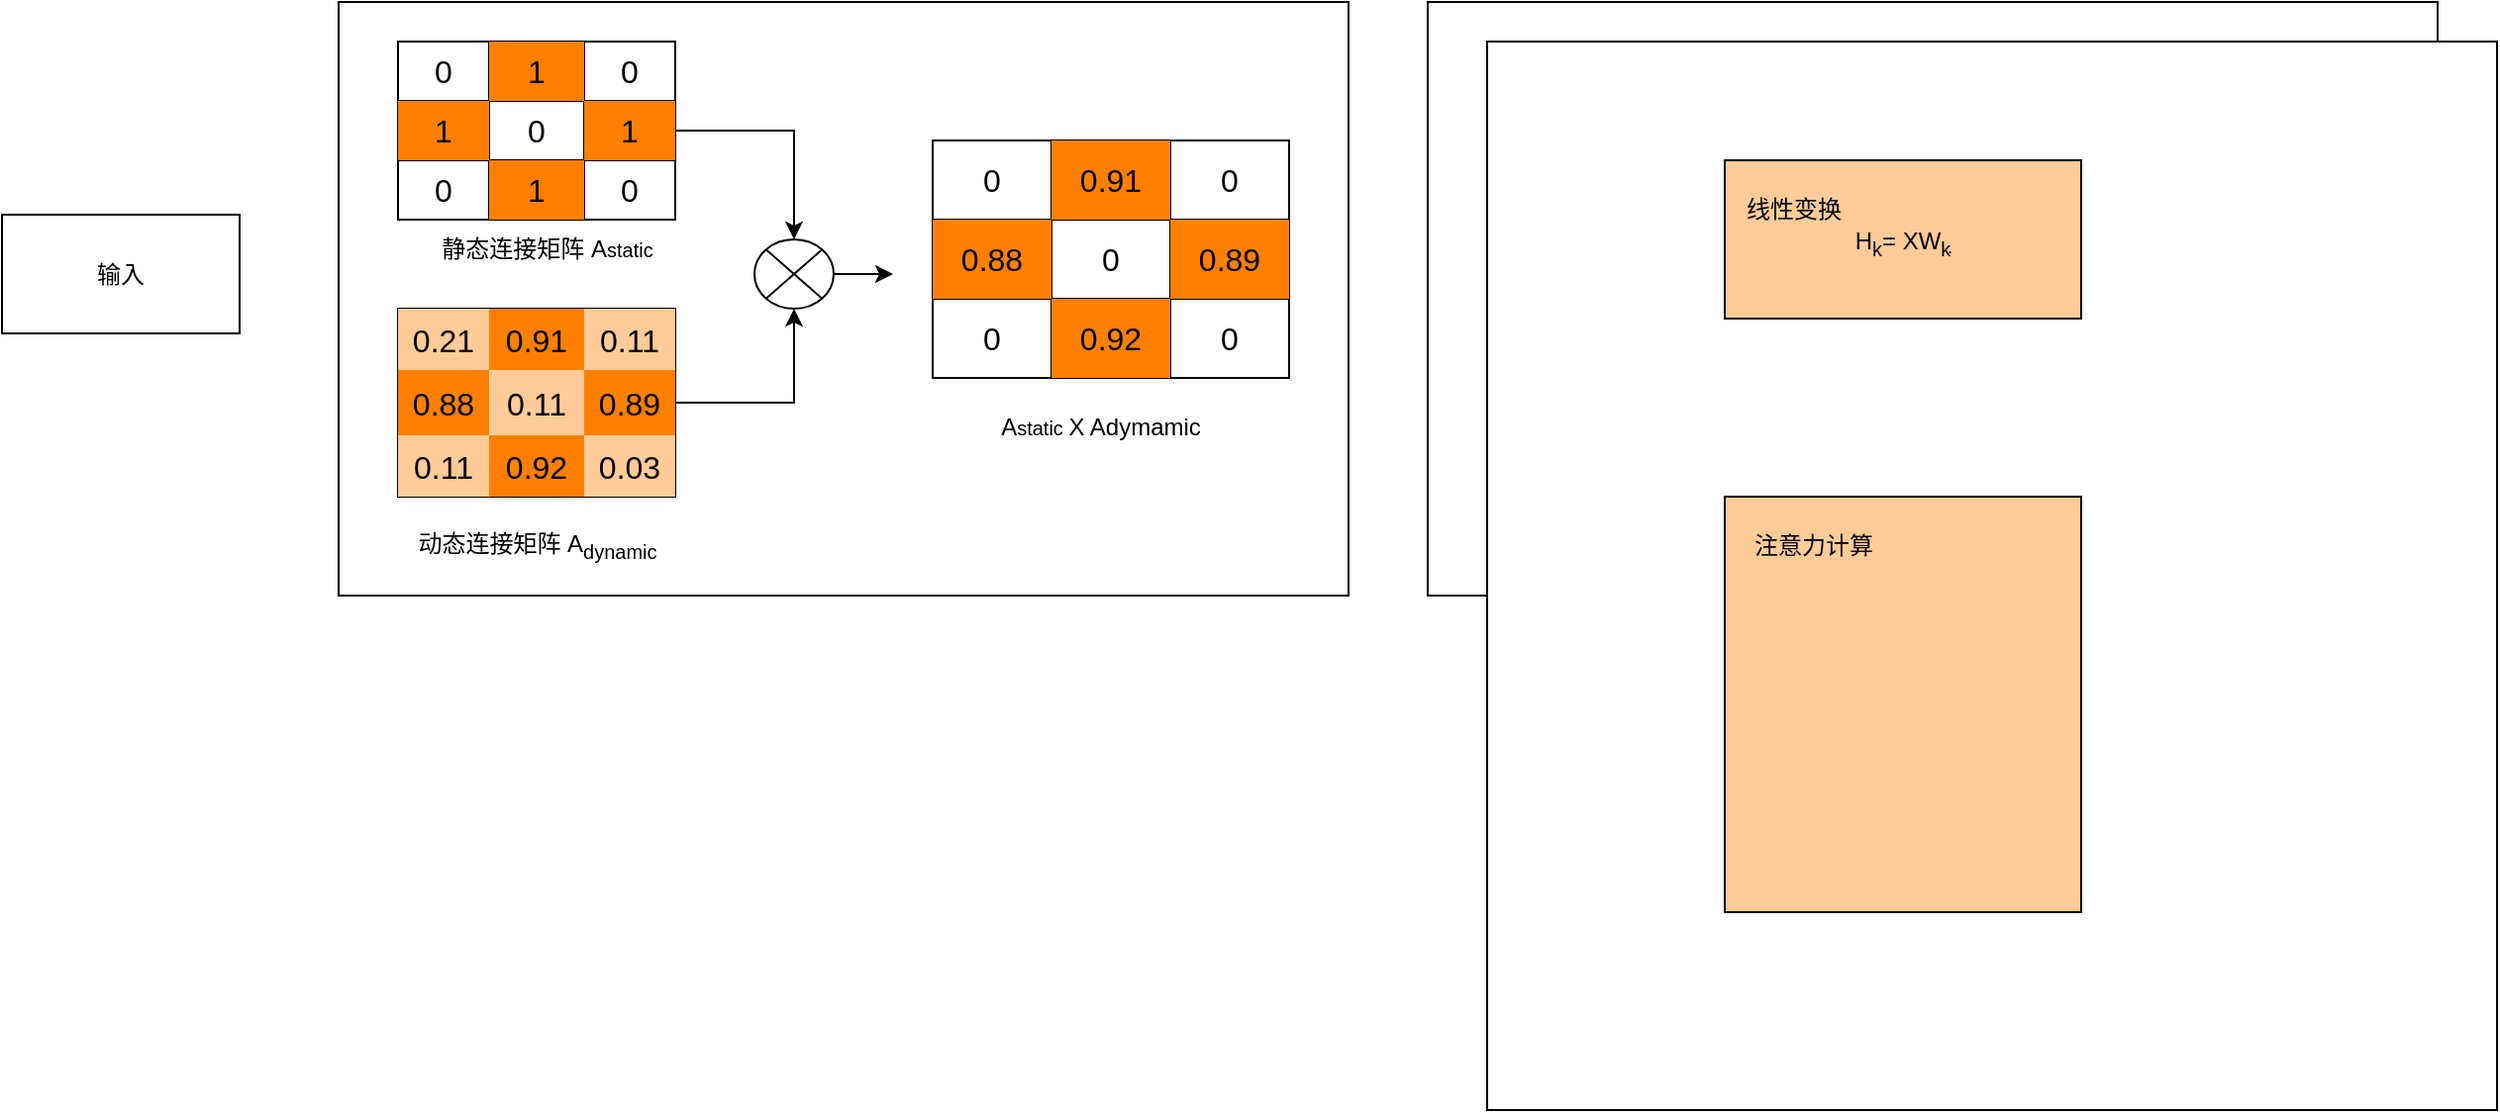 <mxfile version="26.2.15">
  <diagram name="第 1 页" id="D9P4q4B83leD4PbP2Uw8">
    <mxGraphModel dx="1572" dy="782" grid="1" gridSize="10" guides="1" tooltips="1" connect="1" arrows="1" fold="1" page="1" pageScale="1" pageWidth="827" pageHeight="1169" math="1" shadow="0">
      <root>
        <mxCell id="0" />
        <mxCell id="1" parent="0" />
        <mxCell id="D-snDsypRI0ENQIC7V3B-49" value="" style="rounded=0;whiteSpace=wrap;html=1;" vertex="1" parent="1">
          <mxGeometry x="290" y="310" width="510" height="300" as="geometry" />
        </mxCell>
        <mxCell id="D-snDsypRI0ENQIC7V3B-1" value="输入" style="rounded=0;whiteSpace=wrap;html=1;" vertex="1" parent="1">
          <mxGeometry x="120" y="417.5" width="120" height="60" as="geometry" />
        </mxCell>
        <mxCell id="D-snDsypRI0ENQIC7V3B-2" value="" style="shape=table;startSize=0;container=1;collapsible=0;childLayout=tableLayout;fontSize=16;" vertex="1" parent="1">
          <mxGeometry x="320" y="330" width="140" height="90" as="geometry" />
        </mxCell>
        <mxCell id="D-snDsypRI0ENQIC7V3B-3" value="" style="shape=tableRow;horizontal=0;startSize=0;swimlaneHead=0;swimlaneBody=0;strokeColor=inherit;top=0;left=0;bottom=0;right=0;collapsible=0;dropTarget=0;fillColor=none;points=[[0,0.5],[1,0.5]];portConstraint=eastwest;fontSize=16;" vertex="1" parent="D-snDsypRI0ENQIC7V3B-2">
          <mxGeometry width="140" height="30" as="geometry" />
        </mxCell>
        <mxCell id="D-snDsypRI0ENQIC7V3B-4" value="0" style="shape=partialRectangle;html=1;whiteSpace=wrap;connectable=0;strokeColor=inherit;overflow=hidden;fillColor=none;top=0;left=0;bottom=0;right=0;pointerEvents=1;fontSize=16;" vertex="1" parent="D-snDsypRI0ENQIC7V3B-3">
          <mxGeometry width="46" height="30" as="geometry">
            <mxRectangle width="46" height="30" as="alternateBounds" />
          </mxGeometry>
        </mxCell>
        <mxCell id="D-snDsypRI0ENQIC7V3B-5" value="1" style="shape=partialRectangle;html=1;whiteSpace=wrap;connectable=0;strokeColor=inherit;overflow=hidden;fillColor=#FF8000;top=0;left=0;bottom=0;right=0;pointerEvents=1;fontSize=16;" vertex="1" parent="D-snDsypRI0ENQIC7V3B-3">
          <mxGeometry x="46" width="48" height="30" as="geometry">
            <mxRectangle width="48" height="30" as="alternateBounds" />
          </mxGeometry>
        </mxCell>
        <mxCell id="D-snDsypRI0ENQIC7V3B-6" value="0" style="shape=partialRectangle;html=1;whiteSpace=wrap;connectable=0;strokeColor=inherit;overflow=hidden;fillColor=none;top=0;left=0;bottom=0;right=0;pointerEvents=1;fontSize=16;" vertex="1" parent="D-snDsypRI0ENQIC7V3B-3">
          <mxGeometry x="94" width="46" height="30" as="geometry">
            <mxRectangle width="46" height="30" as="alternateBounds" />
          </mxGeometry>
        </mxCell>
        <mxCell id="D-snDsypRI0ENQIC7V3B-7" value="" style="shape=tableRow;horizontal=0;startSize=0;swimlaneHead=0;swimlaneBody=0;strokeColor=inherit;top=0;left=0;bottom=0;right=0;collapsible=0;dropTarget=0;fillColor=none;points=[[0,0.5],[1,0.5]];portConstraint=eastwest;fontSize=16;" vertex="1" parent="D-snDsypRI0ENQIC7V3B-2">
          <mxGeometry y="30" width="140" height="30" as="geometry" />
        </mxCell>
        <mxCell id="D-snDsypRI0ENQIC7V3B-8" value="1" style="shape=partialRectangle;html=1;whiteSpace=wrap;connectable=0;strokeColor=inherit;overflow=hidden;fillColor=#FF8000;top=0;left=0;bottom=0;right=0;pointerEvents=1;fontSize=16;" vertex="1" parent="D-snDsypRI0ENQIC7V3B-7">
          <mxGeometry width="46" height="30" as="geometry">
            <mxRectangle width="46" height="30" as="alternateBounds" />
          </mxGeometry>
        </mxCell>
        <mxCell id="D-snDsypRI0ENQIC7V3B-9" value="0" style="shape=partialRectangle;html=1;whiteSpace=wrap;connectable=0;strokeColor=inherit;overflow=hidden;fillColor=none;top=0;left=0;bottom=0;right=0;pointerEvents=1;fontSize=16;" vertex="1" parent="D-snDsypRI0ENQIC7V3B-7">
          <mxGeometry x="46" width="48" height="30" as="geometry">
            <mxRectangle width="48" height="30" as="alternateBounds" />
          </mxGeometry>
        </mxCell>
        <mxCell id="D-snDsypRI0ENQIC7V3B-10" value="1" style="shape=partialRectangle;html=1;whiteSpace=wrap;connectable=0;strokeColor=inherit;overflow=hidden;fillColor=#FF8000;top=0;left=0;bottom=0;right=0;pointerEvents=1;fontSize=16;" vertex="1" parent="D-snDsypRI0ENQIC7V3B-7">
          <mxGeometry x="94" width="46" height="30" as="geometry">
            <mxRectangle width="46" height="30" as="alternateBounds" />
          </mxGeometry>
        </mxCell>
        <mxCell id="D-snDsypRI0ENQIC7V3B-11" value="" style="shape=tableRow;horizontal=0;startSize=0;swimlaneHead=0;swimlaneBody=0;strokeColor=inherit;top=0;left=0;bottom=0;right=0;collapsible=0;dropTarget=0;fillColor=none;points=[[0,0.5],[1,0.5]];portConstraint=eastwest;fontSize=16;" vertex="1" parent="D-snDsypRI0ENQIC7V3B-2">
          <mxGeometry y="60" width="140" height="30" as="geometry" />
        </mxCell>
        <mxCell id="D-snDsypRI0ENQIC7V3B-12" value="0" style="shape=partialRectangle;html=1;whiteSpace=wrap;connectable=0;strokeColor=inherit;overflow=hidden;fillColor=none;top=0;left=0;bottom=0;right=0;pointerEvents=1;fontSize=16;" vertex="1" parent="D-snDsypRI0ENQIC7V3B-11">
          <mxGeometry width="46" height="30" as="geometry">
            <mxRectangle width="46" height="30" as="alternateBounds" />
          </mxGeometry>
        </mxCell>
        <mxCell id="D-snDsypRI0ENQIC7V3B-13" value="1" style="shape=partialRectangle;html=1;whiteSpace=wrap;connectable=0;strokeColor=inherit;overflow=hidden;fillColor=#FF8000;top=0;left=0;bottom=0;right=0;pointerEvents=1;fontSize=16;" vertex="1" parent="D-snDsypRI0ENQIC7V3B-11">
          <mxGeometry x="46" width="48" height="30" as="geometry">
            <mxRectangle width="48" height="30" as="alternateBounds" />
          </mxGeometry>
        </mxCell>
        <mxCell id="D-snDsypRI0ENQIC7V3B-14" value="0" style="shape=partialRectangle;html=1;whiteSpace=wrap;connectable=0;strokeColor=inherit;overflow=hidden;fillColor=none;top=0;left=0;bottom=0;right=0;pointerEvents=1;fontSize=16;" vertex="1" parent="D-snDsypRI0ENQIC7V3B-11">
          <mxGeometry x="94" width="46" height="30" as="geometry">
            <mxRectangle width="46" height="30" as="alternateBounds" />
          </mxGeometry>
        </mxCell>
        <mxCell id="D-snDsypRI0ENQIC7V3B-15" value="静态连接矩阵 A&lt;span style=&quot;font-size: 10px;&quot;&gt;static&lt;/span&gt;" style="text;html=1;align=center;verticalAlign=middle;resizable=0;points=[];autosize=1;strokeColor=none;fillColor=none;" vertex="1" parent="1">
          <mxGeometry x="330" y="420" width="130" height="30" as="geometry" />
        </mxCell>
        <mxCell id="D-snDsypRI0ENQIC7V3B-18" value="" style="shape=table;startSize=0;container=1;collapsible=0;childLayout=tableLayout;fontSize=16;" vertex="1" parent="1">
          <mxGeometry x="320" y="465" width="140" height="95" as="geometry" />
        </mxCell>
        <mxCell id="D-snDsypRI0ENQIC7V3B-19" value="" style="shape=tableRow;horizontal=0;startSize=0;swimlaneHead=0;swimlaneBody=0;strokeColor=inherit;top=0;left=0;bottom=0;right=0;collapsible=0;dropTarget=0;fillColor=none;points=[[0,0.5],[1,0.5]];portConstraint=eastwest;fontSize=16;" vertex="1" parent="D-snDsypRI0ENQIC7V3B-18">
          <mxGeometry width="140" height="31" as="geometry" />
        </mxCell>
        <mxCell id="D-snDsypRI0ENQIC7V3B-20" value="0.21" style="shape=partialRectangle;html=1;whiteSpace=wrap;connectable=0;strokeColor=inherit;overflow=hidden;fillColor=#FFCC99;top=0;left=0;bottom=0;right=0;pointerEvents=1;fontSize=16;" vertex="1" parent="D-snDsypRI0ENQIC7V3B-19">
          <mxGeometry width="46" height="31" as="geometry">
            <mxRectangle width="46" height="31" as="alternateBounds" />
          </mxGeometry>
        </mxCell>
        <mxCell id="D-snDsypRI0ENQIC7V3B-21" value="0.91" style="shape=partialRectangle;html=1;whiteSpace=wrap;connectable=0;strokeColor=inherit;overflow=hidden;fillColor=#FF8000;top=0;left=0;bottom=0;right=0;pointerEvents=1;fontSize=16;" vertex="1" parent="D-snDsypRI0ENQIC7V3B-19">
          <mxGeometry x="46" width="48" height="31" as="geometry">
            <mxRectangle width="48" height="31" as="alternateBounds" />
          </mxGeometry>
        </mxCell>
        <mxCell id="D-snDsypRI0ENQIC7V3B-22" value="0.11" style="shape=partialRectangle;html=1;whiteSpace=wrap;connectable=0;strokeColor=inherit;overflow=hidden;fillColor=#FFCC99;top=0;left=0;bottom=0;right=0;pointerEvents=1;fontSize=16;" vertex="1" parent="D-snDsypRI0ENQIC7V3B-19">
          <mxGeometry x="94" width="46" height="31" as="geometry">
            <mxRectangle width="46" height="31" as="alternateBounds" />
          </mxGeometry>
        </mxCell>
        <mxCell id="D-snDsypRI0ENQIC7V3B-23" value="" style="shape=tableRow;horizontal=0;startSize=0;swimlaneHead=0;swimlaneBody=0;strokeColor=inherit;top=0;left=0;bottom=0;right=0;collapsible=0;dropTarget=0;fillColor=none;points=[[0,0.5],[1,0.5]];portConstraint=eastwest;fontSize=16;" vertex="1" parent="D-snDsypRI0ENQIC7V3B-18">
          <mxGeometry y="31" width="140" height="33" as="geometry" />
        </mxCell>
        <mxCell id="D-snDsypRI0ENQIC7V3B-24" value="0.88" style="shape=partialRectangle;html=1;whiteSpace=wrap;connectable=0;strokeColor=inherit;overflow=hidden;fillColor=#FF8000;top=0;left=0;bottom=0;right=0;pointerEvents=1;fontSize=16;" vertex="1" parent="D-snDsypRI0ENQIC7V3B-23">
          <mxGeometry width="46" height="33" as="geometry">
            <mxRectangle width="46" height="33" as="alternateBounds" />
          </mxGeometry>
        </mxCell>
        <mxCell id="D-snDsypRI0ENQIC7V3B-25" value="0.11" style="shape=partialRectangle;html=1;whiteSpace=wrap;connectable=0;strokeColor=inherit;overflow=hidden;fillColor=#FFCC99;top=0;left=0;bottom=0;right=0;pointerEvents=1;fontSize=16;" vertex="1" parent="D-snDsypRI0ENQIC7V3B-23">
          <mxGeometry x="46" width="48" height="33" as="geometry">
            <mxRectangle width="48" height="33" as="alternateBounds" />
          </mxGeometry>
        </mxCell>
        <mxCell id="D-snDsypRI0ENQIC7V3B-26" value="0.89" style="shape=partialRectangle;html=1;whiteSpace=wrap;connectable=0;strokeColor=inherit;overflow=hidden;fillColor=#FF8000;top=0;left=0;bottom=0;right=0;pointerEvents=1;fontSize=16;" vertex="1" parent="D-snDsypRI0ENQIC7V3B-23">
          <mxGeometry x="94" width="46" height="33" as="geometry">
            <mxRectangle width="46" height="33" as="alternateBounds" />
          </mxGeometry>
        </mxCell>
        <mxCell id="D-snDsypRI0ENQIC7V3B-27" value="" style="shape=tableRow;horizontal=0;startSize=0;swimlaneHead=0;swimlaneBody=0;strokeColor=inherit;top=0;left=0;bottom=0;right=0;collapsible=0;dropTarget=0;fillColor=none;points=[[0,0.5],[1,0.5]];portConstraint=eastwest;fontSize=16;" vertex="1" parent="D-snDsypRI0ENQIC7V3B-18">
          <mxGeometry y="64" width="140" height="31" as="geometry" />
        </mxCell>
        <mxCell id="D-snDsypRI0ENQIC7V3B-28" value="0.11" style="shape=partialRectangle;html=1;whiteSpace=wrap;connectable=0;strokeColor=inherit;overflow=hidden;fillColor=#FFCC99;top=0;left=0;bottom=0;right=0;pointerEvents=1;fontSize=16;" vertex="1" parent="D-snDsypRI0ENQIC7V3B-27">
          <mxGeometry width="46" height="31" as="geometry">
            <mxRectangle width="46" height="31" as="alternateBounds" />
          </mxGeometry>
        </mxCell>
        <mxCell id="D-snDsypRI0ENQIC7V3B-29" value="0.92" style="shape=partialRectangle;html=1;whiteSpace=wrap;connectable=0;strokeColor=inherit;overflow=hidden;fillColor=#FF8000;top=0;left=0;bottom=0;right=0;pointerEvents=1;fontSize=16;" vertex="1" parent="D-snDsypRI0ENQIC7V3B-27">
          <mxGeometry x="46" width="48" height="31" as="geometry">
            <mxRectangle width="48" height="31" as="alternateBounds" />
          </mxGeometry>
        </mxCell>
        <mxCell id="D-snDsypRI0ENQIC7V3B-30" value="0.03" style="shape=partialRectangle;html=1;whiteSpace=wrap;connectable=0;strokeColor=inherit;overflow=hidden;fillColor=#FFCC99;top=0;left=0;bottom=0;right=0;pointerEvents=1;fontSize=16;" vertex="1" parent="D-snDsypRI0ENQIC7V3B-27">
          <mxGeometry x="94" width="46" height="31" as="geometry">
            <mxRectangle width="46" height="31" as="alternateBounds" />
          </mxGeometry>
        </mxCell>
        <mxCell id="D-snDsypRI0ENQIC7V3B-31" value="动态连接矩阵 A&lt;sub&gt;dynamic&lt;/sub&gt;" style="text;html=1;align=center;verticalAlign=middle;resizable=0;points=[];autosize=1;strokeColor=none;fillColor=none;" vertex="1" parent="1">
          <mxGeometry x="320" y="570" width="140" height="30" as="geometry" />
        </mxCell>
        <mxCell id="D-snDsypRI0ENQIC7V3B-32" value="" style="shape=table;startSize=0;container=1;collapsible=0;childLayout=tableLayout;fontSize=16;" vertex="1" parent="1">
          <mxGeometry x="590" y="380" width="180" height="120" as="geometry" />
        </mxCell>
        <mxCell id="D-snDsypRI0ENQIC7V3B-33" value="" style="shape=tableRow;horizontal=0;startSize=0;swimlaneHead=0;swimlaneBody=0;strokeColor=inherit;top=0;left=0;bottom=0;right=0;collapsible=0;dropTarget=0;fillColor=none;points=[[0,0.5],[1,0.5]];portConstraint=eastwest;fontSize=16;" vertex="1" parent="D-snDsypRI0ENQIC7V3B-32">
          <mxGeometry width="180" height="40" as="geometry" />
        </mxCell>
        <mxCell id="D-snDsypRI0ENQIC7V3B-34" value="0" style="shape=partialRectangle;html=1;whiteSpace=wrap;connectable=0;strokeColor=inherit;overflow=hidden;fillColor=none;top=0;left=0;bottom=0;right=0;pointerEvents=1;fontSize=16;" vertex="1" parent="D-snDsypRI0ENQIC7V3B-33">
          <mxGeometry width="60" height="40" as="geometry">
            <mxRectangle width="60" height="40" as="alternateBounds" />
          </mxGeometry>
        </mxCell>
        <mxCell id="D-snDsypRI0ENQIC7V3B-35" value="0.91" style="shape=partialRectangle;html=1;whiteSpace=wrap;connectable=0;strokeColor=inherit;overflow=hidden;fillColor=#FF8000;top=0;left=0;bottom=0;right=0;pointerEvents=1;fontSize=16;" vertex="1" parent="D-snDsypRI0ENQIC7V3B-33">
          <mxGeometry x="60" width="60" height="40" as="geometry">
            <mxRectangle width="60" height="40" as="alternateBounds" />
          </mxGeometry>
        </mxCell>
        <mxCell id="D-snDsypRI0ENQIC7V3B-36" value="0" style="shape=partialRectangle;html=1;whiteSpace=wrap;connectable=0;strokeColor=inherit;overflow=hidden;fillColor=none;top=0;left=0;bottom=0;right=0;pointerEvents=1;fontSize=16;" vertex="1" parent="D-snDsypRI0ENQIC7V3B-33">
          <mxGeometry x="120" width="60" height="40" as="geometry">
            <mxRectangle width="60" height="40" as="alternateBounds" />
          </mxGeometry>
        </mxCell>
        <mxCell id="D-snDsypRI0ENQIC7V3B-37" value="" style="shape=tableRow;horizontal=0;startSize=0;swimlaneHead=0;swimlaneBody=0;strokeColor=inherit;top=0;left=0;bottom=0;right=0;collapsible=0;dropTarget=0;fillColor=none;points=[[0,0.5],[1,0.5]];portConstraint=eastwest;fontSize=16;" vertex="1" parent="D-snDsypRI0ENQIC7V3B-32">
          <mxGeometry y="40" width="180" height="40" as="geometry" />
        </mxCell>
        <mxCell id="D-snDsypRI0ENQIC7V3B-38" value="0.88" style="shape=partialRectangle;html=1;whiteSpace=wrap;connectable=0;strokeColor=inherit;overflow=hidden;fillColor=#FF8000;top=0;left=0;bottom=0;right=0;pointerEvents=1;fontSize=16;" vertex="1" parent="D-snDsypRI0ENQIC7V3B-37">
          <mxGeometry width="60" height="40" as="geometry">
            <mxRectangle width="60" height="40" as="alternateBounds" />
          </mxGeometry>
        </mxCell>
        <mxCell id="D-snDsypRI0ENQIC7V3B-39" value="0" style="shape=partialRectangle;html=1;whiteSpace=wrap;connectable=0;strokeColor=inherit;overflow=hidden;fillColor=none;top=0;left=0;bottom=0;right=0;pointerEvents=1;fontSize=16;" vertex="1" parent="D-snDsypRI0ENQIC7V3B-37">
          <mxGeometry x="60" width="60" height="40" as="geometry">
            <mxRectangle width="60" height="40" as="alternateBounds" />
          </mxGeometry>
        </mxCell>
        <mxCell id="D-snDsypRI0ENQIC7V3B-40" value="0.89" style="shape=partialRectangle;html=1;whiteSpace=wrap;connectable=0;strokeColor=inherit;overflow=hidden;fillColor=#FF8000;top=0;left=0;bottom=0;right=0;pointerEvents=1;fontSize=16;" vertex="1" parent="D-snDsypRI0ENQIC7V3B-37">
          <mxGeometry x="120" width="60" height="40" as="geometry">
            <mxRectangle width="60" height="40" as="alternateBounds" />
          </mxGeometry>
        </mxCell>
        <mxCell id="D-snDsypRI0ENQIC7V3B-41" value="" style="shape=tableRow;horizontal=0;startSize=0;swimlaneHead=0;swimlaneBody=0;strokeColor=inherit;top=0;left=0;bottom=0;right=0;collapsible=0;dropTarget=0;fillColor=none;points=[[0,0.5],[1,0.5]];portConstraint=eastwest;fontSize=16;" vertex="1" parent="D-snDsypRI0ENQIC7V3B-32">
          <mxGeometry y="80" width="180" height="40" as="geometry" />
        </mxCell>
        <mxCell id="D-snDsypRI0ENQIC7V3B-42" value="0" style="shape=partialRectangle;html=1;whiteSpace=wrap;connectable=0;strokeColor=inherit;overflow=hidden;fillColor=none;top=0;left=0;bottom=0;right=0;pointerEvents=1;fontSize=16;" vertex="1" parent="D-snDsypRI0ENQIC7V3B-41">
          <mxGeometry width="60" height="40" as="geometry">
            <mxRectangle width="60" height="40" as="alternateBounds" />
          </mxGeometry>
        </mxCell>
        <mxCell id="D-snDsypRI0ENQIC7V3B-43" value="0.92" style="shape=partialRectangle;html=1;whiteSpace=wrap;connectable=0;strokeColor=inherit;overflow=hidden;fillColor=#FF8000;top=0;left=0;bottom=0;right=0;pointerEvents=1;fontSize=16;" vertex="1" parent="D-snDsypRI0ENQIC7V3B-41">
          <mxGeometry x="60" width="60" height="40" as="geometry">
            <mxRectangle width="60" height="40" as="alternateBounds" />
          </mxGeometry>
        </mxCell>
        <mxCell id="D-snDsypRI0ENQIC7V3B-44" value="0" style="shape=partialRectangle;html=1;whiteSpace=wrap;connectable=0;strokeColor=inherit;overflow=hidden;fillColor=none;top=0;left=0;bottom=0;right=0;pointerEvents=1;fontSize=16;" vertex="1" parent="D-snDsypRI0ENQIC7V3B-41">
          <mxGeometry x="120" width="60" height="40" as="geometry">
            <mxRectangle width="60" height="40" as="alternateBounds" />
          </mxGeometry>
        </mxCell>
        <mxCell id="D-snDsypRI0ENQIC7V3B-45" value="" style="verticalLabelPosition=bottom;verticalAlign=top;html=1;shape=mxgraph.flowchart.or;" vertex="1" parent="1">
          <mxGeometry x="500" y="430" width="40" height="35" as="geometry" />
        </mxCell>
        <mxCell id="D-snDsypRI0ENQIC7V3B-46" style="edgeStyle=orthogonalEdgeStyle;rounded=0;orthogonalLoop=1;jettySize=auto;html=1;exitX=1;exitY=0.5;exitDx=0;exitDy=0;" edge="1" parent="1" source="D-snDsypRI0ENQIC7V3B-7" target="D-snDsypRI0ENQIC7V3B-45">
          <mxGeometry relative="1" as="geometry" />
        </mxCell>
        <mxCell id="D-snDsypRI0ENQIC7V3B-47" style="edgeStyle=orthogonalEdgeStyle;rounded=0;orthogonalLoop=1;jettySize=auto;html=1;exitX=1;exitY=0.5;exitDx=0;exitDy=0;entryX=0.5;entryY=1;entryDx=0;entryDy=0;entryPerimeter=0;" edge="1" parent="1" source="D-snDsypRI0ENQIC7V3B-18" target="D-snDsypRI0ENQIC7V3B-45">
          <mxGeometry relative="1" as="geometry" />
        </mxCell>
        <mxCell id="D-snDsypRI0ENQIC7V3B-48" style="edgeStyle=orthogonalEdgeStyle;rounded=0;orthogonalLoop=1;jettySize=auto;html=1;entryX=-0.111;entryY=0.563;entryDx=0;entryDy=0;entryPerimeter=0;" edge="1" parent="1" source="D-snDsypRI0ENQIC7V3B-45" target="D-snDsypRI0ENQIC7V3B-32">
          <mxGeometry relative="1" as="geometry" />
        </mxCell>
        <mxCell id="D-snDsypRI0ENQIC7V3B-50" value="A&lt;span style=&quot;font-size: 10px;&quot;&gt;static&amp;nbsp;&lt;/span&gt;X Adymamic" style="text;html=1;align=center;verticalAlign=middle;whiteSpace=wrap;rounded=0;" vertex="1" parent="1">
          <mxGeometry x="600" y="510" width="150" height="30" as="geometry" />
        </mxCell>
        <mxCell id="D-snDsypRI0ENQIC7V3B-51" value="" style="rounded=0;whiteSpace=wrap;html=1;" vertex="1" parent="1">
          <mxGeometry x="840" y="310" width="510" height="300" as="geometry" />
        </mxCell>
        <mxCell id="D-snDsypRI0ENQIC7V3B-52" value="" style="rounded=0;whiteSpace=wrap;html=1;" vertex="1" parent="1">
          <mxGeometry x="870" y="330" width="510" height="540" as="geometry" />
        </mxCell>
        <mxCell id="D-snDsypRI0ENQIC7V3B-53" value="&lt;sub&gt;&lt;span style=&quot;font-size: 12px;&quot;&gt;H&lt;sub&gt;k&lt;/sub&gt;= XW&lt;u&gt;&lt;sub&gt;k&lt;/sub&gt;&lt;/u&gt;&lt;/span&gt;&lt;/sub&gt;" style="rounded=0;whiteSpace=wrap;html=1;fillColor=#FFCC99;" vertex="1" parent="1">
          <mxGeometry x="990" y="390" width="180" height="80" as="geometry" />
        </mxCell>
        <mxCell id="D-snDsypRI0ENQIC7V3B-54" value="线性变换" style="text;html=1;align=center;verticalAlign=middle;whiteSpace=wrap;rounded=0;" vertex="1" parent="1">
          <mxGeometry x="990" y="400" width="70" height="30" as="geometry" />
        </mxCell>
        <mxCell id="D-snDsypRI0ENQIC7V3B-55" value="" style="rounded=0;whiteSpace=wrap;html=1;fillColor=#FFCC99;" vertex="1" parent="1">
          <mxGeometry x="990" y="560" width="180" height="210" as="geometry" />
        </mxCell>
        <mxCell id="D-snDsypRI0ENQIC7V3B-56" value="注意力计算" style="text;html=1;align=center;verticalAlign=middle;whiteSpace=wrap;rounded=0;" vertex="1" parent="1">
          <mxGeometry x="1000" y="570" width="70" height="30" as="geometry" />
        </mxCell>
      </root>
    </mxGraphModel>
  </diagram>
</mxfile>
